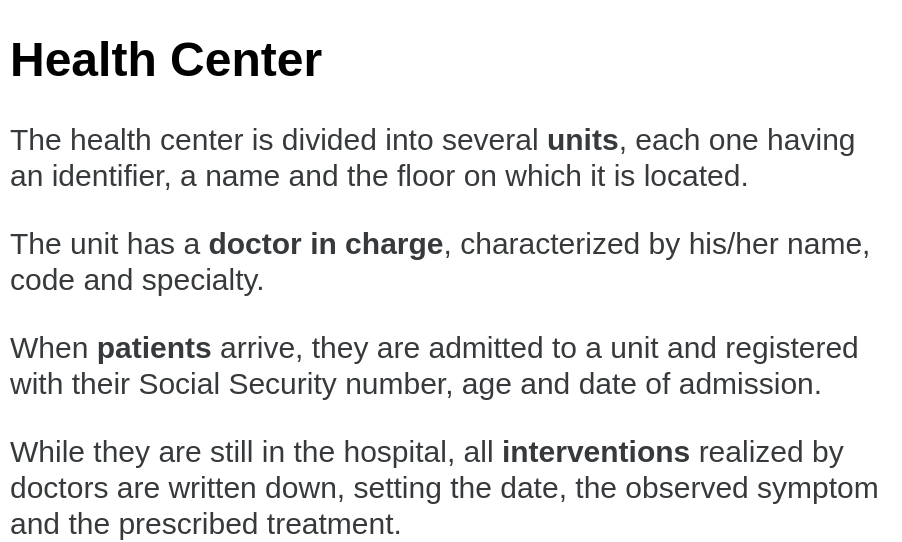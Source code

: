 <mxfile>
    <diagram id="oNmLF9swH6s_OcI5nd0X" name="Page-1">
        <mxGraphModel dx="548" dy="450" grid="1" gridSize="10" guides="1" tooltips="1" connect="1" arrows="1" fold="1" page="1" pageScale="1" pageWidth="1169" pageHeight="1654" math="0" shadow="0">
            <root>
                <mxCell id="0"/>
                <mxCell id="1" parent="0"/>
                <mxCell id="2" value="&lt;h1&gt;Health Center&lt;/h1&gt;&lt;div&gt;&lt;p dir=&quot;ltr&quot; style=&quot;box-sizing: border-box ; margin-top: 0px ; margin-bottom: 1rem ; color: rgb(55 , 58 , 60) ; font-family: , &amp;#34;blinkmacsystemfont&amp;#34; , &amp;#34;segoe ui&amp;#34; , &amp;#34;roboto&amp;#34; , &amp;#34;helvetica neue&amp;#34; , &amp;#34;arial&amp;#34; , sans-serif , &amp;#34;apple color emoji&amp;#34; , &amp;#34;segoe ui emoji&amp;#34; , &amp;#34;segoe ui symbol&amp;#34; ; font-size: 15px ; font-weight: 700 ; background-color: rgb(255 , 255 , 255)&quot;&gt;&lt;span style=&quot;box-sizing: border-box ; font-weight: normal&quot;&gt;The health center is divided into several&amp;nbsp;&lt;/span&gt;units&lt;span style=&quot;box-sizing: border-box ; font-weight: normal&quot;&gt;, each one having an identifier, a name and the floor on which it is located.&lt;/span&gt;&lt;/p&gt;&lt;p dir=&quot;ltr&quot; style=&quot;box-sizing: border-box ; margin-top: 0px ; margin-bottom: 1rem ; color: rgb(55 , 58 , 60) ; font-family: , &amp;#34;blinkmacsystemfont&amp;#34; , &amp;#34;segoe ui&amp;#34; , &amp;#34;roboto&amp;#34; , &amp;#34;helvetica neue&amp;#34; , &amp;#34;arial&amp;#34; , sans-serif , &amp;#34;apple color emoji&amp;#34; , &amp;#34;segoe ui emoji&amp;#34; , &amp;#34;segoe ui symbol&amp;#34; ; font-size: 15px ; font-weight: 700 ; background-color: rgb(255 , 255 , 255)&quot;&gt;&lt;span style=&quot;box-sizing: border-box ; font-weight: normal&quot;&gt;The unit has a&amp;nbsp;&lt;/span&gt;doctor in charge&lt;span style=&quot;box-sizing: border-box ; font-weight: normal&quot;&gt;, characterized by his/her name, code and specialty.&amp;nbsp;&lt;/span&gt;&lt;/p&gt;&lt;p dir=&quot;ltr&quot; id=&quot;yui_3_17_2_1_1667224363466_20&quot; style=&quot;box-sizing: border-box ; margin-top: 0px ; margin-bottom: 1rem ; color: rgb(55 , 58 , 60) ; font-family: , &amp;#34;blinkmacsystemfont&amp;#34; , &amp;#34;segoe ui&amp;#34; , &amp;#34;roboto&amp;#34; , &amp;#34;helvetica neue&amp;#34; , &amp;#34;arial&amp;#34; , sans-serif , &amp;#34;apple color emoji&amp;#34; , &amp;#34;segoe ui emoji&amp;#34; , &amp;#34;segoe ui symbol&amp;#34; ; font-size: 15px ; font-weight: 700 ; background-color: rgb(255 , 255 , 255)&quot;&gt;&lt;span style=&quot;box-sizing: border-box ; font-weight: normal&quot;&gt;When&amp;nbsp;&lt;/span&gt;patients&lt;span id=&quot;yui_3_17_2_1_1667224363466_19&quot; style=&quot;box-sizing: border-box ; font-weight: normal&quot;&gt;&amp;nbsp;arrive, they are admitted to a unit and registered with their Social Security number, age and date of admission.&amp;nbsp;&lt;/span&gt;&lt;/p&gt;&lt;p dir=&quot;ltr&quot; style=&quot;box-sizing: border-box ; margin-top: 0px ; margin-bottom: 1rem ; color: rgb(55 , 58 , 60) ; font-family: , &amp;#34;blinkmacsystemfont&amp;#34; , &amp;#34;segoe ui&amp;#34; , &amp;#34;roboto&amp;#34; , &amp;#34;helvetica neue&amp;#34; , &amp;#34;arial&amp;#34; , sans-serif , &amp;#34;apple color emoji&amp;#34; , &amp;#34;segoe ui emoji&amp;#34; , &amp;#34;segoe ui symbol&amp;#34; ; font-size: 15px ; font-weight: 700 ; background-color: rgb(255 , 255 , 255)&quot;&gt;&lt;span style=&quot;box-sizing: border-box ; font-weight: normal&quot;&gt;While they are still in the hospital, all&amp;nbsp;&lt;/span&gt;interventions&amp;nbsp;&lt;span style=&quot;box-sizing: border-box ; font-weight: normal&quot;&gt;realized by doctors are written down, setting the date, the observed symptom and the prescribed treatment.&lt;/span&gt;&lt;/p&gt;&lt;/div&gt;" style="text;html=1;strokeColor=none;fillColor=none;spacing=5;spacingTop=-20;whiteSpace=wrap;overflow=hidden;rounded=0;" vertex="1" parent="1">
                    <mxGeometry x="70" y="40" width="450" height="260" as="geometry"/>
                </mxCell>
            </root>
        </mxGraphModel>
    </diagram>
</mxfile>